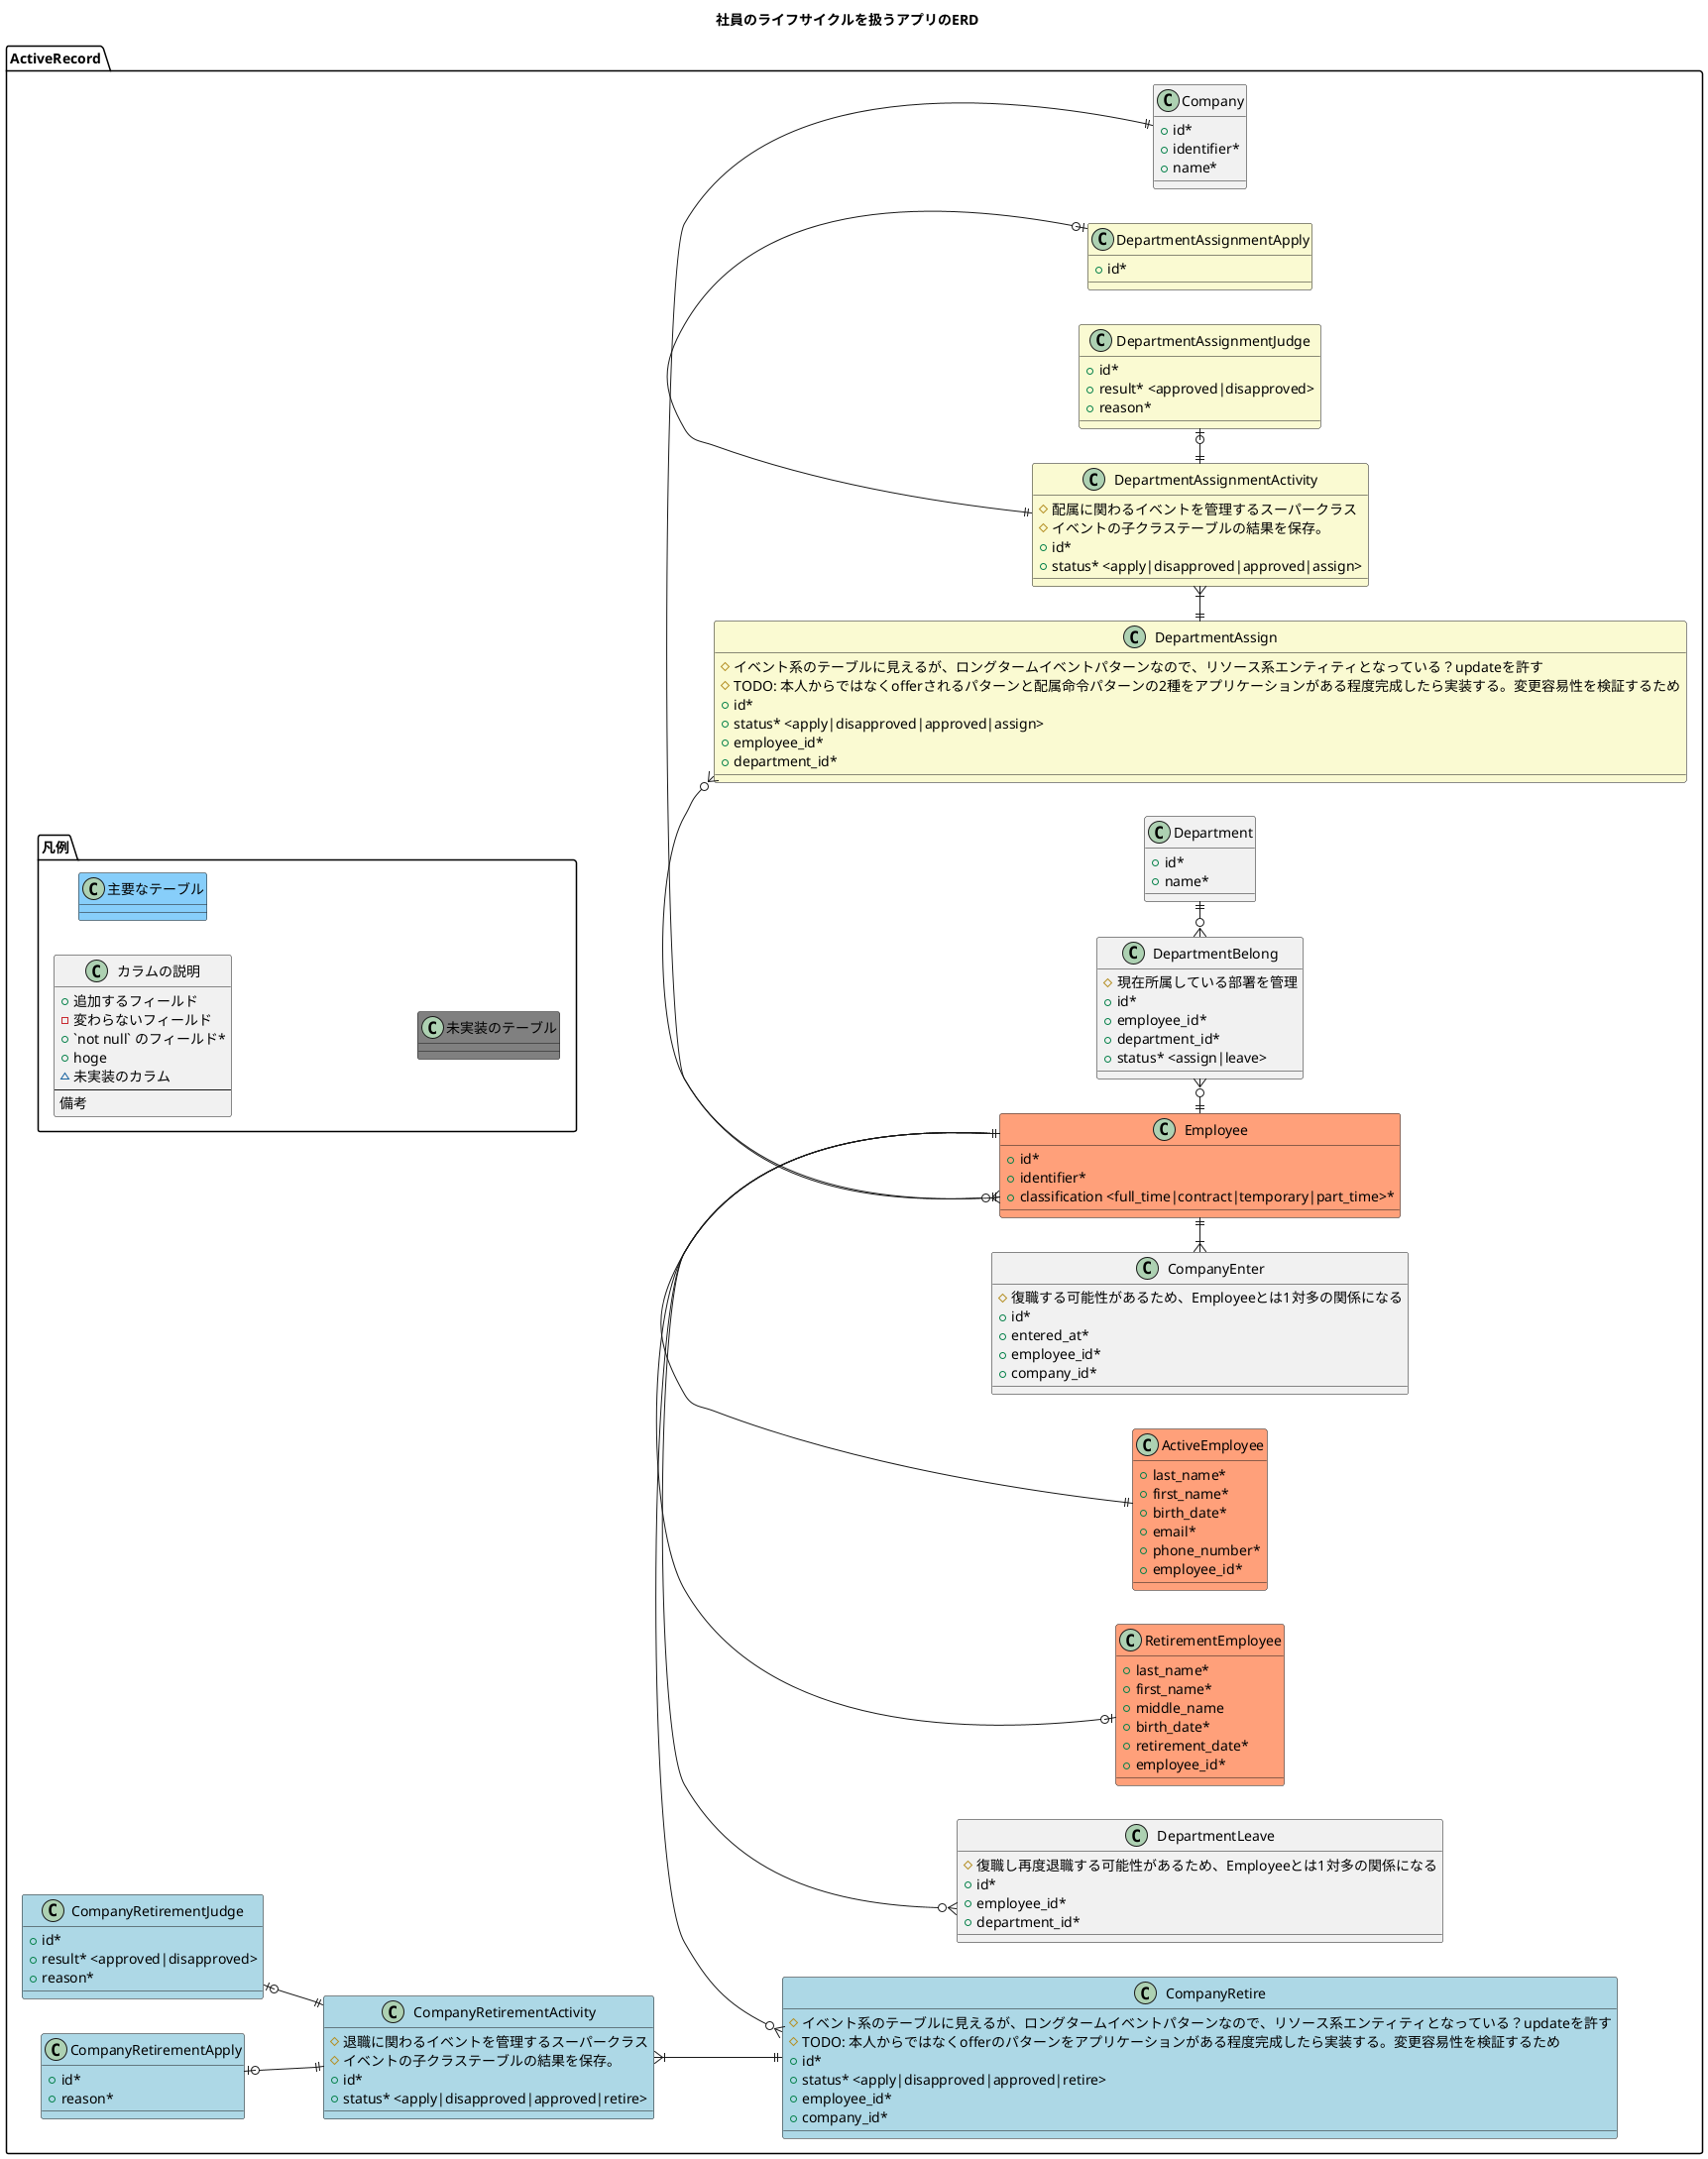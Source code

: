 @startuml
title
社員のライフサイクルを扱うアプリのERD
end title
left to right direction

namespace ActiveRecord {
  namespace 凡例 {
    class カラムの説明 {
      + 追加するフィールド
      - 変わらないフィールド
      + `not null` のフィールド*
      + hoge 
      ~ 未実装のカラム
      --
      備考
    }

    class 主要なテーブル #LightSkyBlue {
    }

    class 未実装のテーブル #Grey {
    }
  }

  class Employee #LightSalmon {
    + id*
    + identifier*
    + classification <full_time|contract|temporary|part_time>*
  }

  class ActiveEmployee #LightSalmon {
    + last_name*
    + first_name*
    + birth_date*
    + email*
    + phone_number*
    + employee_id*
  }

  class RetirementEmployee #LightSalmon {
    + last_name*
    + first_name*
    + middle_name
    + birth_date*
    + retirement_date*
    + employee_id*
  }

  class Company {
    + id*
    + identifier*
    + name*
  }

  class CompanyEnter {
    # 復職する可能性があるため、Employeeとは1対多の関係になる
    + id*
    + entered_at*
    + employee_id*
    + company_id*
  }

  class CompanyRetire #LightBlue{
    # イベント系のテーブルに見えるが、ロングタームイベントパターンなので、リソース系エンティティとなっている？updateを許す
    # TODO: 本人からではなくofferのパターンをアプリケーションがある程度完成したら実装する。変更容易性を検証するため
    + id*
    + status* <apply|disapproved|approved|retire>
    + employee_id*
    + company_id*
  }

  class CompanyRetirementActivity #LightBlue{
    # 退職に関わるイベントを管理するスーパークラス
    # イベントの子クラステーブルの結果を保存。
    + id*
    + status* <apply|disapproved|approved|retire>
  }

  class CompanyRetirementApply #LightBlue{
    + id*
    + reason* 
  }

  class CompanyRetirementJudge #LightBlue {
    + id*
    + result* <approved|disapproved>
    + reason* 
  }

  class Department {
    + id*
    + name*
  }

  class DepartmentAssign  #LightGoldenRodYellow{
    # イベント系のテーブルに見えるが、ロングタームイベントパターンなので、リソース系エンティティとなっている？updateを許す
    # TODO: 本人からではなくofferされるパターンと配属命令パターンの2種をアプリケーションがある程度完成したら実装する。変更容易性を検証するため
    + id*
    + status* <apply|disapproved|approved|assign>
    + employee_id*
    + department_id*
  }

  class DepartmentAssignmentActivity #LightGoldenRodYellow{
    # 配属に関わるイベントを管理するスーパークラス
    # イベントの子クラステーブルの結果を保存。
    + id*
    + status* <apply|disapproved|approved|assign>
  }

  class DepartmentAssignmentApply #LightGoldenRodYellow{
    + id*
  }

  class DepartmentAssignmentJudge #LightGoldenRodYellow{
    + id*
    + result* <approved|disapproved>
    + reason* 
  }

  class DepartmentLeave {
    # 復職し再度退職する可能性があるため、Employeeとは1対多の関係になる
    + id*
    + employee_id*
    + department_id*
  }

  class DepartmentBelong {
    # 現在所属している部署を管理
    + id*
    + employee_id*
    + department_id*
    + status* <assign|leave>
  }


  Company ||-l-o{ Employee
  Employee ||-l-|{ CompanyEnter
  Employee ||-l-|| ActiveEmployee
  Employee ||-l-o| RetirementEmployee
  Employee ||-l-o{ CompanyRetire
  CompanyRetire ||-u-|{ CompanyRetirementActivity
  CompanyRetirementActivity ||-u-o| CompanyRetirementApply
  CompanyRetirementActivity ||-u-o| CompanyRetirementJudge
  Employee ||-r-o{ DepartmentAssign
  DepartmentAssign ||-r-|{ DepartmentAssignmentActivity
  DepartmentAssignmentActivity ||-r-o| DepartmentAssignmentApply
  DepartmentAssignmentActivity ||-r-o| DepartmentAssignmentJudge
  Employee ||-l-o{ DepartmentLeave
  Department ||-l-o{ DepartmentBelong
  DepartmentBelong }o-l-|| Employee
}
@enduml

